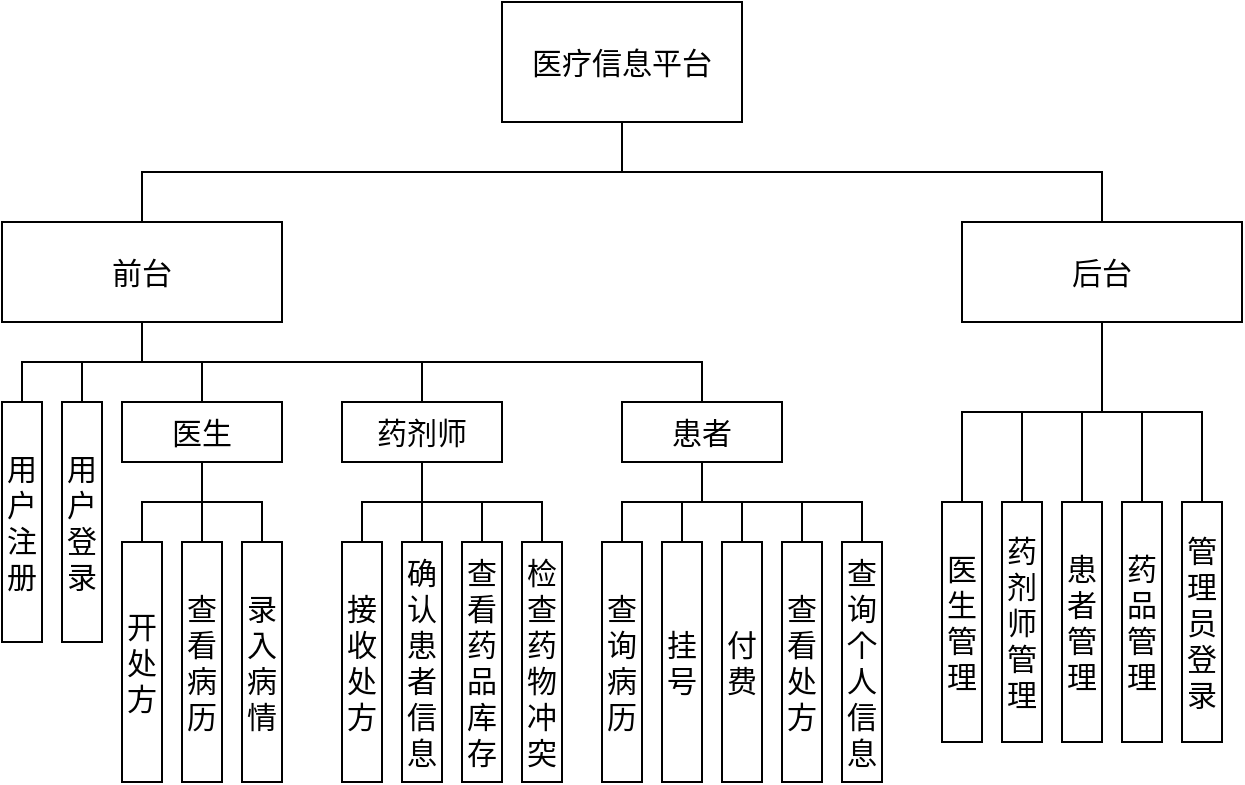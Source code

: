 <mxfile version="18.0.1" type="github">
  <diagram id="prtHgNgQTEPvFCAcTncT" name="Page-1">
    <mxGraphModel dx="1038" dy="539" grid="1" gridSize="10" guides="1" tooltips="1" connect="1" arrows="1" fold="1" page="1" pageScale="1" pageWidth="827" pageHeight="1169" math="0" shadow="0">
      <root>
        <mxCell id="0" />
        <mxCell id="1" parent="0" />
        <UserObject label="医疗信息平台" treeRoot="1" id="oJA0DEstWOMaebIxO12c-12">
          <mxCell style="whiteSpace=wrap;html=1;align=center;treeFolding=1;treeMoving=1;newEdgeStyle={&quot;edgeStyle&quot;:&quot;elbowEdgeStyle&quot;,&quot;startArrow&quot;:&quot;none&quot;,&quot;endArrow&quot;:&quot;none&quot;};fontSize=15;" parent="1" vertex="1">
            <mxGeometry x="370" y="230" width="120" height="60" as="geometry" />
          </mxCell>
        </UserObject>
        <mxCell id="oJA0DEstWOMaebIxO12c-15" value="" style="edgeStyle=elbowEdgeStyle;elbow=vertical;startArrow=none;endArrow=none;rounded=0;fontSize=15;" parent="1" source="oJA0DEstWOMaebIxO12c-12" target="oJA0DEstWOMaebIxO12c-16" edge="1">
          <mxGeometry relative="1" as="geometry">
            <mxPoint x="520" y="510" as="sourcePoint" />
          </mxGeometry>
        </mxCell>
        <mxCell id="oJA0DEstWOMaebIxO12c-16" value="前台" style="whiteSpace=wrap;html=1;align=center;verticalAlign=middle;treeFolding=1;treeMoving=1;newEdgeStyle={&quot;edgeStyle&quot;:&quot;elbowEdgeStyle&quot;,&quot;startArrow&quot;:&quot;none&quot;,&quot;endArrow&quot;:&quot;none&quot;};fontSize=15;" parent="1" vertex="1">
          <mxGeometry x="120" y="340" width="140" height="50" as="geometry" />
        </mxCell>
        <mxCell id="oJA0DEstWOMaebIxO12c-17" value="" style="edgeStyle=elbowEdgeStyle;elbow=vertical;startArrow=none;endArrow=none;rounded=0;fontSize=15;" parent="1" source="oJA0DEstWOMaebIxO12c-16" target="oJA0DEstWOMaebIxO12c-18" edge="1">
          <mxGeometry relative="1" as="geometry">
            <mxPoint x="520" y="510" as="sourcePoint" />
          </mxGeometry>
        </mxCell>
        <mxCell id="oJA0DEstWOMaebIxO12c-18" value="用户注册" style="whiteSpace=wrap;html=1;align=center;verticalAlign=middle;treeFolding=1;treeMoving=1;newEdgeStyle={&quot;edgeStyle&quot;:&quot;elbowEdgeStyle&quot;,&quot;startArrow&quot;:&quot;none&quot;,&quot;endArrow&quot;:&quot;none&quot;};fontSize=15;" parent="1" vertex="1">
          <mxGeometry x="120" y="430" width="20" height="120" as="geometry" />
        </mxCell>
        <mxCell id="oJA0DEstWOMaebIxO12c-19" value="" style="edgeStyle=elbowEdgeStyle;elbow=vertical;startArrow=none;endArrow=none;rounded=0;fontSize=15;" parent="1" source="oJA0DEstWOMaebIxO12c-16" target="oJA0DEstWOMaebIxO12c-20" edge="1">
          <mxGeometry relative="1" as="geometry">
            <mxPoint x="460" y="600" as="sourcePoint" />
          </mxGeometry>
        </mxCell>
        <mxCell id="oJA0DEstWOMaebIxO12c-20" value="用户登录" style="whiteSpace=wrap;html=1;align=center;verticalAlign=middle;treeFolding=1;treeMoving=1;newEdgeStyle={&quot;edgeStyle&quot;:&quot;elbowEdgeStyle&quot;,&quot;startArrow&quot;:&quot;none&quot;,&quot;endArrow&quot;:&quot;none&quot;};fontSize=15;" parent="1" vertex="1">
          <mxGeometry x="150" y="430" width="20" height="120" as="geometry" />
        </mxCell>
        <mxCell id="oJA0DEstWOMaebIxO12c-25" value="" style="edgeStyle=elbowEdgeStyle;elbow=vertical;startArrow=none;endArrow=none;rounded=0;fontSize=15;" parent="1" source="oJA0DEstWOMaebIxO12c-16" target="oJA0DEstWOMaebIxO12c-26" edge="1">
          <mxGeometry relative="1" as="geometry">
            <mxPoint x="520" y="510" as="sourcePoint" />
          </mxGeometry>
        </mxCell>
        <mxCell id="oJA0DEstWOMaebIxO12c-26" value="医生" style="whiteSpace=wrap;html=1;align=center;verticalAlign=middle;treeFolding=1;treeMoving=1;newEdgeStyle={&quot;edgeStyle&quot;:&quot;elbowEdgeStyle&quot;,&quot;startArrow&quot;:&quot;none&quot;,&quot;endArrow&quot;:&quot;none&quot;};fontSize=15;" parent="1" vertex="1">
          <mxGeometry x="180" y="430" width="80" height="30" as="geometry" />
        </mxCell>
        <mxCell id="oJA0DEstWOMaebIxO12c-27" value="" style="edgeStyle=elbowEdgeStyle;elbow=vertical;startArrow=none;endArrow=none;rounded=0;fontSize=15;" parent="1" source="oJA0DEstWOMaebIxO12c-16" target="oJA0DEstWOMaebIxO12c-28" edge="1">
          <mxGeometry relative="1" as="geometry">
            <mxPoint x="460" y="600" as="sourcePoint" />
          </mxGeometry>
        </mxCell>
        <mxCell id="oJA0DEstWOMaebIxO12c-28" value="药剂师" style="whiteSpace=wrap;html=1;align=center;verticalAlign=middle;treeFolding=1;treeMoving=1;newEdgeStyle={&quot;edgeStyle&quot;:&quot;elbowEdgeStyle&quot;,&quot;startArrow&quot;:&quot;none&quot;,&quot;endArrow&quot;:&quot;none&quot;};fontSize=15;" parent="1" vertex="1">
          <mxGeometry x="290" y="430" width="80" height="30" as="geometry" />
        </mxCell>
        <mxCell id="oJA0DEstWOMaebIxO12c-29" value="" style="edgeStyle=elbowEdgeStyle;elbow=vertical;startArrow=none;endArrow=none;rounded=0;fontSize=15;" parent="1" source="oJA0DEstWOMaebIxO12c-16" target="oJA0DEstWOMaebIxO12c-30" edge="1">
          <mxGeometry relative="1" as="geometry">
            <mxPoint x="460" y="600" as="sourcePoint" />
          </mxGeometry>
        </mxCell>
        <mxCell id="oJA0DEstWOMaebIxO12c-30" value="患者" style="whiteSpace=wrap;html=1;align=center;verticalAlign=middle;treeFolding=1;treeMoving=1;newEdgeStyle={&quot;edgeStyle&quot;:&quot;elbowEdgeStyle&quot;,&quot;startArrow&quot;:&quot;none&quot;,&quot;endArrow&quot;:&quot;none&quot;};fontSize=15;" parent="1" vertex="1">
          <mxGeometry x="430" y="430" width="80" height="30" as="geometry" />
        </mxCell>
        <mxCell id="oJA0DEstWOMaebIxO12c-33" value="" style="edgeStyle=elbowEdgeStyle;elbow=vertical;startArrow=none;endArrow=none;rounded=0;fontSize=15;" parent="1" source="oJA0DEstWOMaebIxO12c-26" target="oJA0DEstWOMaebIxO12c-34" edge="1">
          <mxGeometry relative="1" as="geometry">
            <mxPoint x="410" y="590" as="sourcePoint" />
          </mxGeometry>
        </mxCell>
        <mxCell id="oJA0DEstWOMaebIxO12c-34" value="开处方" style="whiteSpace=wrap;html=1;align=center;verticalAlign=middle;treeFolding=1;treeMoving=1;newEdgeStyle={&quot;edgeStyle&quot;:&quot;elbowEdgeStyle&quot;,&quot;startArrow&quot;:&quot;none&quot;,&quot;endArrow&quot;:&quot;none&quot;};fontSize=15;" parent="1" vertex="1">
          <mxGeometry x="180" y="500" width="20" height="120" as="geometry" />
        </mxCell>
        <mxCell id="oJA0DEstWOMaebIxO12c-35" value="" style="edgeStyle=elbowEdgeStyle;elbow=vertical;startArrow=none;endArrow=none;rounded=0;fontSize=15;" parent="1" source="oJA0DEstWOMaebIxO12c-26" target="oJA0DEstWOMaebIxO12c-36" edge="1">
          <mxGeometry relative="1" as="geometry">
            <mxPoint x="410" y="660" as="sourcePoint" />
          </mxGeometry>
        </mxCell>
        <mxCell id="oJA0DEstWOMaebIxO12c-36" value="查看病历" style="whiteSpace=wrap;html=1;align=center;verticalAlign=middle;treeFolding=1;treeMoving=1;newEdgeStyle={&quot;edgeStyle&quot;:&quot;elbowEdgeStyle&quot;,&quot;startArrow&quot;:&quot;none&quot;,&quot;endArrow&quot;:&quot;none&quot;};fontSize=15;" parent="1" vertex="1">
          <mxGeometry x="210" y="500" width="20" height="120" as="geometry" />
        </mxCell>
        <mxCell id="oJA0DEstWOMaebIxO12c-37" value="" style="edgeStyle=elbowEdgeStyle;elbow=vertical;startArrow=none;endArrow=none;rounded=0;fontSize=15;" parent="1" source="oJA0DEstWOMaebIxO12c-26" target="oJA0DEstWOMaebIxO12c-38" edge="1">
          <mxGeometry relative="1" as="geometry">
            <mxPoint x="410" y="660" as="sourcePoint" />
          </mxGeometry>
        </mxCell>
        <mxCell id="oJA0DEstWOMaebIxO12c-38" value="录入病情" style="whiteSpace=wrap;html=1;align=center;verticalAlign=middle;treeFolding=1;treeMoving=1;newEdgeStyle={&quot;edgeStyle&quot;:&quot;elbowEdgeStyle&quot;,&quot;startArrow&quot;:&quot;none&quot;,&quot;endArrow&quot;:&quot;none&quot;};fontSize=15;" parent="1" vertex="1">
          <mxGeometry x="240" y="500" width="20" height="120" as="geometry" />
        </mxCell>
        <mxCell id="oJA0DEstWOMaebIxO12c-43" value="" style="edgeStyle=elbowEdgeStyle;elbow=vertical;startArrow=none;endArrow=none;rounded=0;fontSize=15;" parent="1" source="oJA0DEstWOMaebIxO12c-28" target="oJA0DEstWOMaebIxO12c-44" edge="1">
          <mxGeometry relative="1" as="geometry">
            <mxPoint x="400" y="590" as="sourcePoint" />
          </mxGeometry>
        </mxCell>
        <mxCell id="oJA0DEstWOMaebIxO12c-44" value="接收处方" style="whiteSpace=wrap;html=1;align=center;verticalAlign=middle;treeFolding=1;treeMoving=1;newEdgeStyle={&quot;edgeStyle&quot;:&quot;elbowEdgeStyle&quot;,&quot;startArrow&quot;:&quot;none&quot;,&quot;endArrow&quot;:&quot;none&quot;};fontSize=15;" parent="1" vertex="1">
          <mxGeometry x="290" y="500" width="20" height="120" as="geometry" />
        </mxCell>
        <mxCell id="oJA0DEstWOMaebIxO12c-45" value="" style="edgeStyle=elbowEdgeStyle;elbow=vertical;startArrow=none;endArrow=none;rounded=0;fontSize=15;" parent="1" source="oJA0DEstWOMaebIxO12c-28" target="oJA0DEstWOMaebIxO12c-46" edge="1">
          <mxGeometry relative="1" as="geometry">
            <mxPoint x="520" y="660" as="sourcePoint" />
          </mxGeometry>
        </mxCell>
        <mxCell id="oJA0DEstWOMaebIxO12c-46" value="确认患者信息" style="whiteSpace=wrap;html=1;align=center;verticalAlign=middle;treeFolding=1;treeMoving=1;newEdgeStyle={&quot;edgeStyle&quot;:&quot;elbowEdgeStyle&quot;,&quot;startArrow&quot;:&quot;none&quot;,&quot;endArrow&quot;:&quot;none&quot;};fontSize=15;" parent="1" vertex="1" collapsed="1">
          <mxGeometry x="320" y="500" width="20" height="120" as="geometry" />
        </mxCell>
        <mxCell id="oJA0DEstWOMaebIxO12c-47" value="" style="edgeStyle=elbowEdgeStyle;elbow=vertical;startArrow=none;endArrow=none;rounded=0;fontSize=15;" parent="1" source="oJA0DEstWOMaebIxO12c-28" target="oJA0DEstWOMaebIxO12c-48" edge="1">
          <mxGeometry relative="1" as="geometry">
            <mxPoint x="520" y="660" as="sourcePoint" />
          </mxGeometry>
        </mxCell>
        <mxCell id="oJA0DEstWOMaebIxO12c-48" value="查看药品库存" style="whiteSpace=wrap;html=1;align=center;verticalAlign=middle;treeFolding=1;treeMoving=1;newEdgeStyle={&quot;edgeStyle&quot;:&quot;elbowEdgeStyle&quot;,&quot;startArrow&quot;:&quot;none&quot;,&quot;endArrow&quot;:&quot;none&quot;};fontSize=15;" parent="1" vertex="1" collapsed="1">
          <mxGeometry x="350" y="500" width="20" height="120" as="geometry" />
        </mxCell>
        <mxCell id="oJA0DEstWOMaebIxO12c-49" value="" style="edgeStyle=elbowEdgeStyle;elbow=vertical;startArrow=none;endArrow=none;rounded=0;fontSize=15;" parent="1" source="oJA0DEstWOMaebIxO12c-28" target="oJA0DEstWOMaebIxO12c-50" edge="1">
          <mxGeometry relative="1" as="geometry">
            <mxPoint x="520" y="660" as="sourcePoint" />
          </mxGeometry>
        </mxCell>
        <mxCell id="oJA0DEstWOMaebIxO12c-50" value="检查药物冲突" style="whiteSpace=wrap;html=1;align=center;verticalAlign=middle;treeFolding=1;treeMoving=1;newEdgeStyle={&quot;edgeStyle&quot;:&quot;elbowEdgeStyle&quot;,&quot;startArrow&quot;:&quot;none&quot;,&quot;endArrow&quot;:&quot;none&quot;};fontSize=15;" parent="1" vertex="1" collapsed="1">
          <mxGeometry x="380" y="500" width="20" height="120" as="geometry" />
        </mxCell>
        <mxCell id="oJA0DEstWOMaebIxO12c-51" value="" style="edgeStyle=elbowEdgeStyle;elbow=vertical;startArrow=none;endArrow=none;rounded=0;fontSize=15;" parent="1" source="oJA0DEstWOMaebIxO12c-30" target="oJA0DEstWOMaebIxO12c-52" edge="1">
          <mxGeometry relative="1" as="geometry">
            <mxPoint x="380" y="590" as="sourcePoint" />
          </mxGeometry>
        </mxCell>
        <mxCell id="oJA0DEstWOMaebIxO12c-52" value="查询病历" style="whiteSpace=wrap;html=1;align=center;verticalAlign=middle;treeFolding=1;treeMoving=1;newEdgeStyle={&quot;edgeStyle&quot;:&quot;elbowEdgeStyle&quot;,&quot;startArrow&quot;:&quot;none&quot;,&quot;endArrow&quot;:&quot;none&quot;};fontSize=15;" parent="1" vertex="1">
          <mxGeometry x="420" y="500" width="20" height="120" as="geometry" />
        </mxCell>
        <mxCell id="oJA0DEstWOMaebIxO12c-53" value="" style="edgeStyle=elbowEdgeStyle;elbow=vertical;startArrow=none;endArrow=none;rounded=0;fontSize=15;" parent="1" source="oJA0DEstWOMaebIxO12c-30" target="oJA0DEstWOMaebIxO12c-54" edge="1">
          <mxGeometry relative="1" as="geometry">
            <mxPoint x="660" y="660" as="sourcePoint" />
          </mxGeometry>
        </mxCell>
        <mxCell id="oJA0DEstWOMaebIxO12c-54" value="挂号" style="whiteSpace=wrap;html=1;align=center;verticalAlign=middle;treeFolding=1;treeMoving=1;newEdgeStyle={&quot;edgeStyle&quot;:&quot;elbowEdgeStyle&quot;,&quot;startArrow&quot;:&quot;none&quot;,&quot;endArrow&quot;:&quot;none&quot;};fontSize=15;" parent="1" vertex="1">
          <mxGeometry x="450" y="500" width="20" height="120" as="geometry" />
        </mxCell>
        <mxCell id="oJA0DEstWOMaebIxO12c-55" value="" style="edgeStyle=elbowEdgeStyle;elbow=vertical;startArrow=none;endArrow=none;rounded=0;fontSize=15;" parent="1" source="oJA0DEstWOMaebIxO12c-30" target="oJA0DEstWOMaebIxO12c-56" edge="1">
          <mxGeometry relative="1" as="geometry">
            <mxPoint x="660" y="660" as="sourcePoint" />
          </mxGeometry>
        </mxCell>
        <mxCell id="oJA0DEstWOMaebIxO12c-56" value="付费" style="whiteSpace=wrap;html=1;align=center;verticalAlign=middle;treeFolding=1;treeMoving=1;newEdgeStyle={&quot;edgeStyle&quot;:&quot;elbowEdgeStyle&quot;,&quot;startArrow&quot;:&quot;none&quot;,&quot;endArrow&quot;:&quot;none&quot;};fontSize=15;" parent="1" vertex="1">
          <mxGeometry x="480" y="500" width="20" height="120" as="geometry" />
        </mxCell>
        <mxCell id="oJA0DEstWOMaebIxO12c-57" value="" style="edgeStyle=elbowEdgeStyle;elbow=vertical;startArrow=none;endArrow=none;rounded=0;fontSize=15;" parent="1" source="oJA0DEstWOMaebIxO12c-30" target="oJA0DEstWOMaebIxO12c-58" edge="1">
          <mxGeometry relative="1" as="geometry">
            <mxPoint x="660" y="660" as="sourcePoint" />
          </mxGeometry>
        </mxCell>
        <mxCell id="oJA0DEstWOMaebIxO12c-58" value="查看处方" style="whiteSpace=wrap;html=1;align=center;verticalAlign=middle;treeFolding=1;treeMoving=1;newEdgeStyle={&quot;edgeStyle&quot;:&quot;elbowEdgeStyle&quot;,&quot;startArrow&quot;:&quot;none&quot;,&quot;endArrow&quot;:&quot;none&quot;};fontSize=15;" parent="1" vertex="1">
          <mxGeometry x="510" y="500" width="20" height="120" as="geometry" />
        </mxCell>
        <mxCell id="oJA0DEstWOMaebIxO12c-59" value="" style="edgeStyle=elbowEdgeStyle;elbow=vertical;startArrow=none;endArrow=none;rounded=0;fontSize=15;" parent="1" source="oJA0DEstWOMaebIxO12c-30" target="oJA0DEstWOMaebIxO12c-60" edge="1">
          <mxGeometry relative="1" as="geometry">
            <mxPoint x="660" y="660" as="sourcePoint" />
          </mxGeometry>
        </mxCell>
        <mxCell id="oJA0DEstWOMaebIxO12c-60" value="查询个人信息" style="whiteSpace=wrap;html=1;align=center;verticalAlign=middle;treeFolding=1;treeMoving=1;newEdgeStyle={&quot;edgeStyle&quot;:&quot;elbowEdgeStyle&quot;,&quot;startArrow&quot;:&quot;none&quot;,&quot;endArrow&quot;:&quot;none&quot;};fontSize=15;" parent="1" vertex="1">
          <mxGeometry x="540" y="500" width="20" height="120" as="geometry" />
        </mxCell>
        <mxCell id="oJA0DEstWOMaebIxO12c-62" value="医生管理" style="whiteSpace=wrap;html=1;align=center;verticalAlign=middle;treeFolding=1;treeMoving=1;newEdgeStyle={&quot;edgeStyle&quot;:&quot;elbowEdgeStyle&quot;,&quot;startArrow&quot;:&quot;none&quot;,&quot;endArrow&quot;:&quot;none&quot;};fontSize=15;" parent="1" vertex="1">
          <mxGeometry x="590" y="480" width="20" height="120" as="geometry" />
        </mxCell>
        <mxCell id="oJA0DEstWOMaebIxO12c-64" value="药剂师管理" style="whiteSpace=wrap;html=1;align=center;verticalAlign=middle;treeFolding=1;treeMoving=1;newEdgeStyle={&quot;edgeStyle&quot;:&quot;elbowEdgeStyle&quot;,&quot;startArrow&quot;:&quot;none&quot;,&quot;endArrow&quot;:&quot;none&quot;};fontSize=15;" parent="1" vertex="1">
          <mxGeometry x="620" y="480" width="20" height="120" as="geometry" />
        </mxCell>
        <mxCell id="oJA0DEstWOMaebIxO12c-66" value="患者管理" style="whiteSpace=wrap;html=1;align=center;verticalAlign=middle;treeFolding=1;treeMoving=1;newEdgeStyle={&quot;edgeStyle&quot;:&quot;elbowEdgeStyle&quot;,&quot;startArrow&quot;:&quot;none&quot;,&quot;endArrow&quot;:&quot;none&quot;};fontSize=15;" parent="1" vertex="1">
          <mxGeometry x="650" y="480" width="20" height="120" as="geometry" />
        </mxCell>
        <mxCell id="oJA0DEstWOMaebIxO12c-68" value="药品管理" style="whiteSpace=wrap;html=1;align=center;verticalAlign=middle;treeFolding=1;treeMoving=1;newEdgeStyle={&quot;edgeStyle&quot;:&quot;elbowEdgeStyle&quot;,&quot;startArrow&quot;:&quot;none&quot;,&quot;endArrow&quot;:&quot;none&quot;};fontSize=15;" parent="1" vertex="1">
          <mxGeometry x="680" y="480" width="20" height="120" as="geometry" />
        </mxCell>
        <mxCell id="oJA0DEstWOMaebIxO12c-70" value="管理员登录" style="whiteSpace=wrap;html=1;align=center;verticalAlign=middle;treeFolding=1;treeMoving=1;newEdgeStyle={&quot;edgeStyle&quot;:&quot;elbowEdgeStyle&quot;,&quot;startArrow&quot;:&quot;none&quot;,&quot;endArrow&quot;:&quot;none&quot;};fontSize=15;" parent="1" vertex="1">
          <mxGeometry x="710" y="480" width="20" height="120" as="geometry" />
        </mxCell>
        <mxCell id="oJA0DEstWOMaebIxO12c-14" value="后台" style="whiteSpace=wrap;html=1;align=center;verticalAlign=middle;treeFolding=1;treeMoving=1;newEdgeStyle={&quot;edgeStyle&quot;:&quot;elbowEdgeStyle&quot;,&quot;startArrow&quot;:&quot;none&quot;,&quot;endArrow&quot;:&quot;none&quot;};fontSize=15;" parent="1" vertex="1">
          <mxGeometry x="600" y="340" width="140" height="50" as="geometry" />
        </mxCell>
        <mxCell id="oJA0DEstWOMaebIxO12c-11" value="" style="edgeStyle=elbowEdgeStyle;elbow=vertical;startArrow=none;endArrow=none;rounded=0;fontSize=15;" parent="1" source="oJA0DEstWOMaebIxO12c-12" target="oJA0DEstWOMaebIxO12c-14" edge="1">
          <mxGeometry relative="1" as="geometry" />
        </mxCell>
        <mxCell id="oJA0DEstWOMaebIxO12c-61" value="" style="edgeStyle=elbowEdgeStyle;elbow=vertical;startArrow=none;endArrow=none;rounded=0;fontSize=15;" parent="1" source="oJA0DEstWOMaebIxO12c-14" target="oJA0DEstWOMaebIxO12c-62" edge="1">
          <mxGeometry relative="1" as="geometry">
            <mxPoint x="474" y="500" as="sourcePoint" />
          </mxGeometry>
        </mxCell>
        <mxCell id="oJA0DEstWOMaebIxO12c-63" value="" style="edgeStyle=elbowEdgeStyle;elbow=vertical;startArrow=none;endArrow=none;rounded=0;fontSize=15;" parent="1" source="oJA0DEstWOMaebIxO12c-14" target="oJA0DEstWOMaebIxO12c-64" edge="1">
          <mxGeometry relative="1" as="geometry">
            <mxPoint x="780" y="590" as="sourcePoint" />
          </mxGeometry>
        </mxCell>
        <mxCell id="oJA0DEstWOMaebIxO12c-65" value="" style="edgeStyle=elbowEdgeStyle;elbow=vertical;startArrow=none;endArrow=none;rounded=0;fontSize=15;" parent="1" source="oJA0DEstWOMaebIxO12c-14" target="oJA0DEstWOMaebIxO12c-66" edge="1">
          <mxGeometry relative="1" as="geometry">
            <mxPoint x="780" y="590" as="sourcePoint" />
          </mxGeometry>
        </mxCell>
        <mxCell id="oJA0DEstWOMaebIxO12c-67" value="" style="edgeStyle=elbowEdgeStyle;elbow=vertical;startArrow=none;endArrow=none;rounded=0;fontSize=15;" parent="1" source="oJA0DEstWOMaebIxO12c-14" target="oJA0DEstWOMaebIxO12c-68" edge="1">
          <mxGeometry relative="1" as="geometry">
            <mxPoint x="780" y="590" as="sourcePoint" />
          </mxGeometry>
        </mxCell>
        <mxCell id="oJA0DEstWOMaebIxO12c-69" value="" style="edgeStyle=elbowEdgeStyle;elbow=vertical;startArrow=none;endArrow=none;rounded=0;fontSize=15;" parent="1" source="oJA0DEstWOMaebIxO12c-14" target="oJA0DEstWOMaebIxO12c-70" edge="1">
          <mxGeometry relative="1" as="geometry">
            <mxPoint x="780" y="590" as="sourcePoint" />
          </mxGeometry>
        </mxCell>
      </root>
    </mxGraphModel>
  </diagram>
</mxfile>
